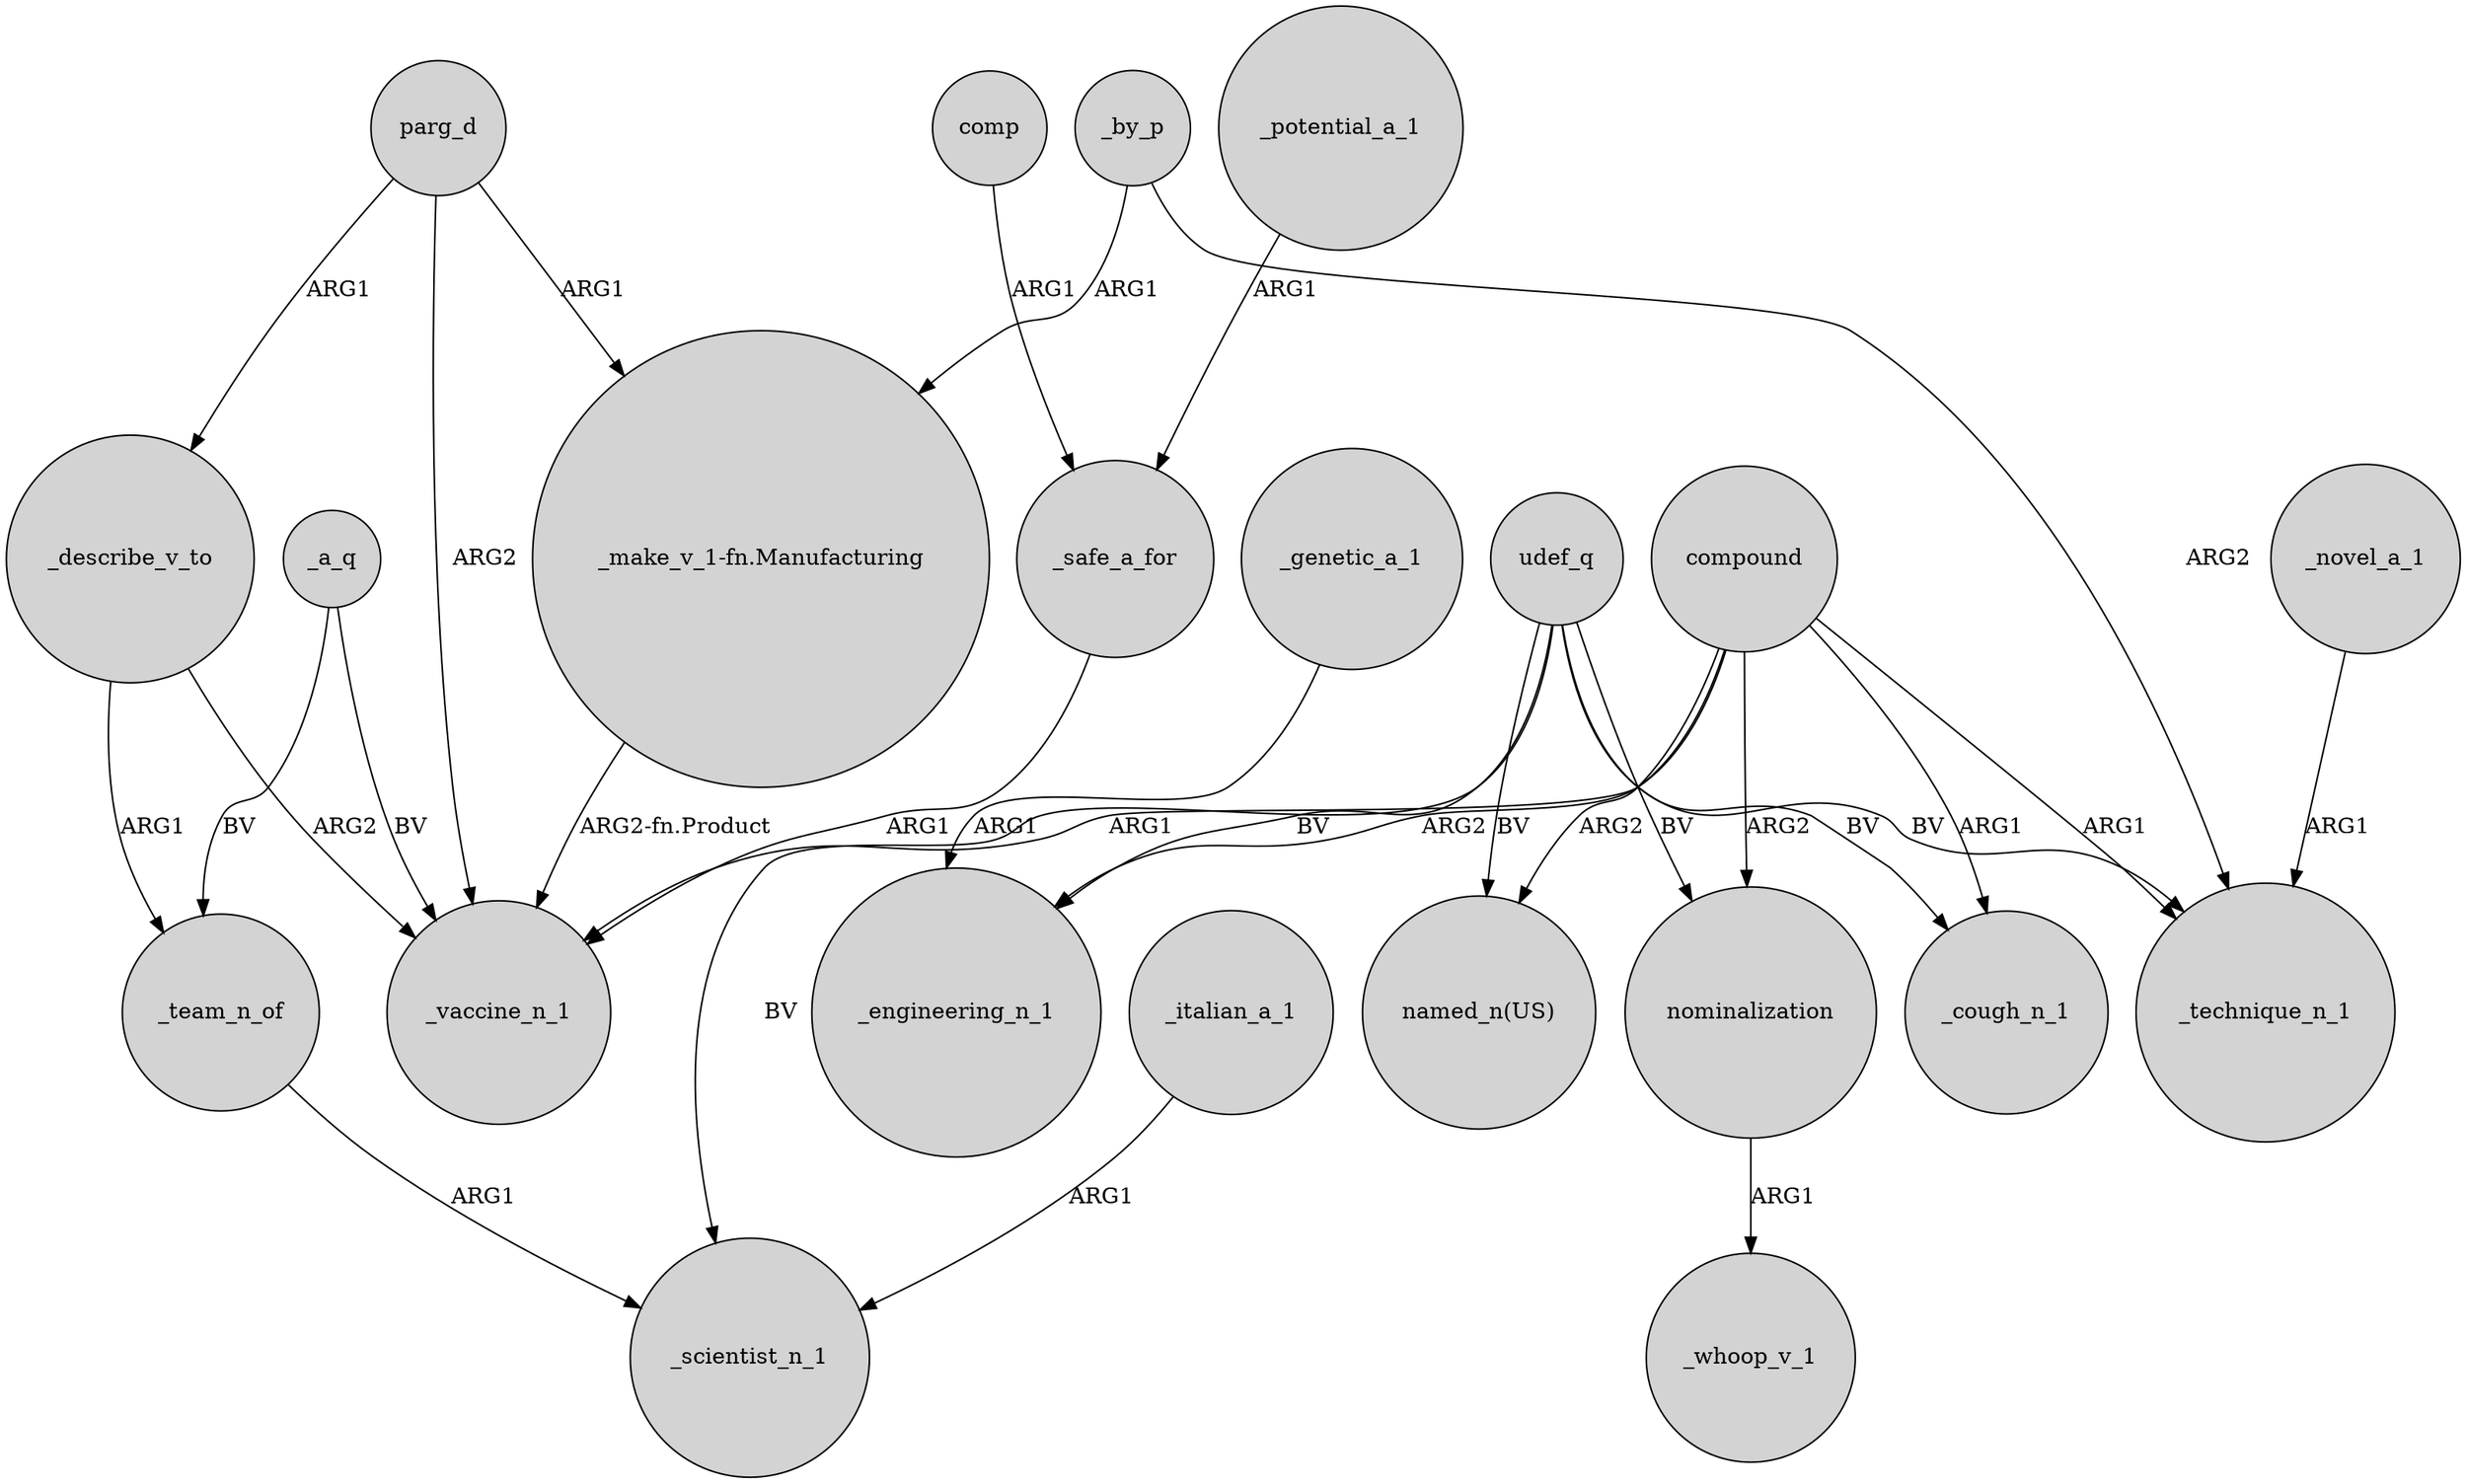 digraph {
	node [shape=circle style=filled]
	parg_d -> _describe_v_to [label=ARG1]
	_safe_a_for -> _vaccine_n_1 [label=ARG1]
	udef_q -> "named_n(US)" [label=BV]
	udef_q -> _cough_n_1 [label=BV]
	_describe_v_to -> _team_n_of [label=ARG1]
	_a_q -> _team_n_of [label=BV]
	_genetic_a_1 -> _engineering_n_1 [label=ARG1]
	"_make_v_1-fn.Manufacturing" -> _vaccine_n_1 [label="ARG2-fn.Product"]
	compound -> _technique_n_1 [label=ARG1]
	_by_p -> "_make_v_1-fn.Manufacturing" [label=ARG1]
	compound -> nominalization [label=ARG2]
	udef_q -> _technique_n_1 [label=BV]
	parg_d -> "_make_v_1-fn.Manufacturing" [label=ARG1]
	_by_p -> _technique_n_1 [label=ARG2]
	nominalization -> _whoop_v_1 [label=ARG1]
	compound -> "named_n(US)" [label=ARG2]
	compound -> _engineering_n_1 [label=ARG2]
	_a_q -> _vaccine_n_1 [label=BV]
	_describe_v_to -> _vaccine_n_1 [label=ARG2]
	_italian_a_1 -> _scientist_n_1 [label=ARG1]
	parg_d -> _vaccine_n_1 [label=ARG2]
	_team_n_of -> _scientist_n_1 [label=ARG1]
	udef_q -> nominalization [label=BV]
	compound -> _vaccine_n_1 [label=ARG1]
	compound -> _cough_n_1 [label=ARG1]
	udef_q -> _scientist_n_1 [label=BV]
	_novel_a_1 -> _technique_n_1 [label=ARG1]
	comp -> _safe_a_for [label=ARG1]
	udef_q -> _engineering_n_1 [label=BV]
	_potential_a_1 -> _safe_a_for [label=ARG1]
}
